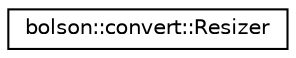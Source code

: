 digraph "Graphical Class Hierarchy"
{
 // LATEX_PDF_SIZE
  edge [fontname="Helvetica",fontsize="10",labelfontname="Helvetica",labelfontsize="10"];
  node [fontname="Helvetica",fontsize="10",shape=record];
  rankdir="LR";
  Node0 [label="bolson::convert::Resizer",height=0.2,width=0.4,color="black", fillcolor="white", style="filled",URL="$classbolson_1_1convert_1_1_resizer.html",tooltip="Resizes RecordBatches to not exceed a specific number of rows."];
}
